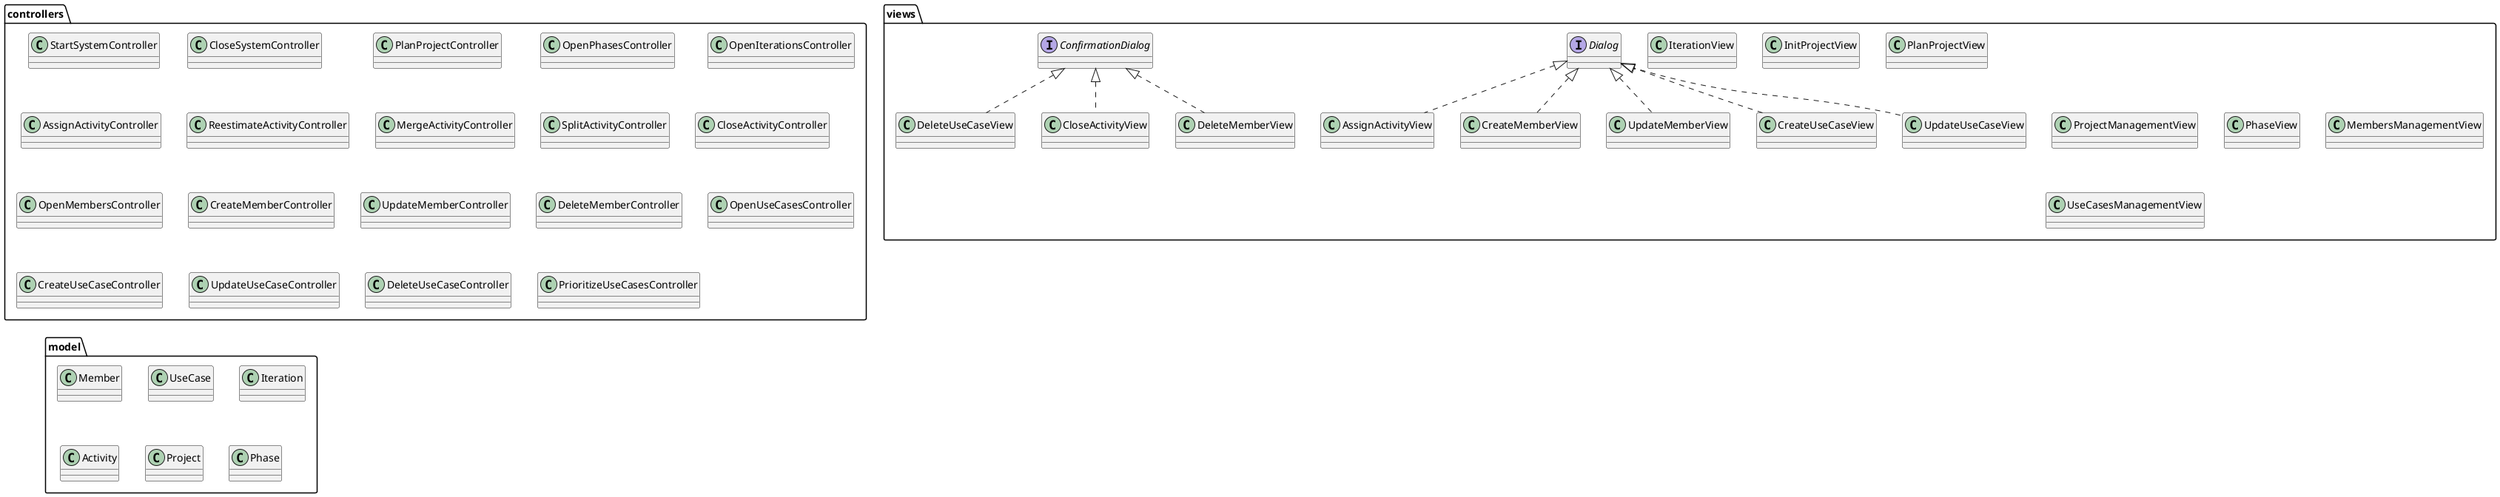@startuml


package controllers {
    class StartSystemController
    class CloseSystemController
    class PlanProjectController
    class OpenPhasesController
    class OpenIterationsController
    class OpenIterationsController
    class AssignActivityController
    class ReestimateActivityController
    class MergeActivityController
    class SplitActivityController
    class CloseActivityController
    class OpenMembersController
    class CreateMemberController
    class UpdateMemberController
    class DeleteMemberController
    class OpenUseCasesController
    class CreateUseCaseController
    class UpdateUseCaseController
    class DeleteUseCaseController
    class PrioritizeUseCasesController
}

package views {
    interface Dialog
    interface ConfirmationDialog

    class IterationView
    class InitProjectView
    class PlanProjectView
    class ProjectManagementView
    class PhaseView
    class MembersManagementView
    class UseCasesManagementView

    class AssignActivityView implements Dialog
    class CreateMemberView implements Dialog
    class UpdateMemberView implements Dialog
    class CreateUseCaseView implements Dialog
    class UpdateUseCaseView implements Dialog

    class DeleteUseCaseView implements ConfirmationDialog
    class CloseActivityView implements ConfirmationDialog
    class DeleteMemberView implements ConfirmationDialog

}

package model {
    class Member
    class UseCase
    class Iteration
    Class Activity
    class Project
    class Phase
}

@enduml
